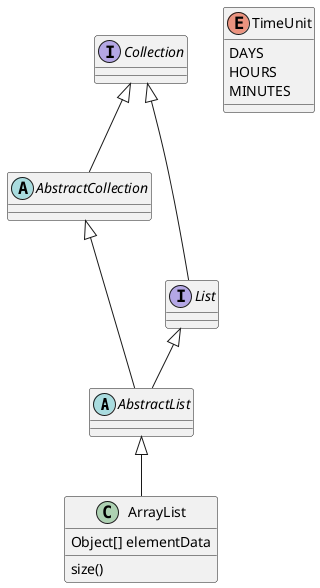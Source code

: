 @startuml

abstract class AbstractList
abstract AbstractCollection
interface List
interface Collection

List <|-- AbstractList
Collection <|-- AbstractCollection

Collection <|-- List
AbstractCollection <|--- AbstractList
AbstractList <|-- ArrayList

class ArrayList {
Object[] elementData
size()
}

enum TimeUnit {
DAYS
HOURS
MINUTES
}

@enduml

@startuml

    class User {
        - id: int
        - name_user: text
        - abonnement: object[]
        ----Method----
        {method} + get_abonnement()
        {method} + add_abonnement()
        {method} + remove_abonnement()
    }

    class abonnement {
        - id: int
        - name: text
        - createdAt: DateTime
        - packages: Object[]
        ----Method----
        {method} + get_name()
        {method} + set_name(name)
    }


    package Abonnement <<frame>>{
        note left: annonce

        note right: EspaceCollaboratif

        note left: MiseEnAvant
    }

   package PackageAnnonce <<frame>>{
        class 1
        class 2
        class 3
   }

   package PackageEspaceCollaboratif <<frame>>{
        class 1
        class 2
        class 3
   }

   package PackageMiseEnAvant <<frame>>{
        class 1
        class 2
        class 3
   }

   PackageAnnonce ---> annonce
   PackageEspaceCollaboratif ---> EspaceCollaboratif
   PackageMiseEnAvant ---> MiseEnAvant
   abonnement "many"---> "one" User
   abonnement -> Abonnement
@enduml
